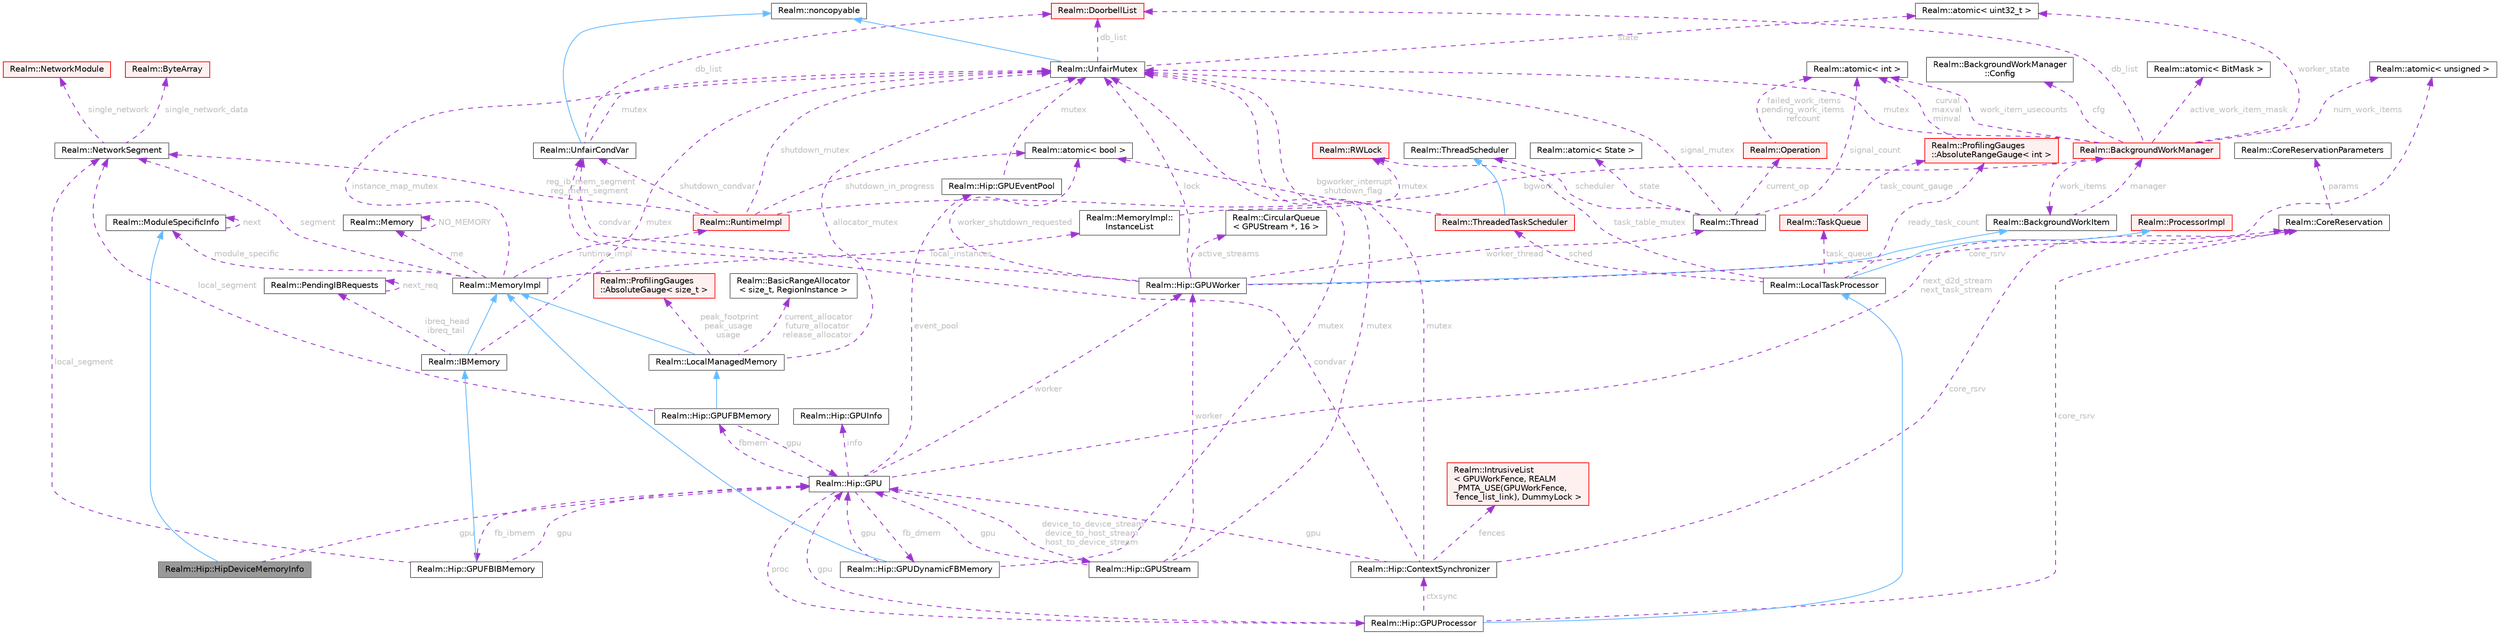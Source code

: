 digraph "Realm::Hip::HipDeviceMemoryInfo"
{
 // LATEX_PDF_SIZE
  bgcolor="transparent";
  edge [fontname=Helvetica,fontsize=10,labelfontname=Helvetica,labelfontsize=10];
  node [fontname=Helvetica,fontsize=10,shape=box,height=0.2,width=0.4];
  Node1 [id="Node000001",label="Realm::Hip::HipDeviceMemoryInfo",height=0.2,width=0.4,color="gray40", fillcolor="grey60", style="filled", fontcolor="black",tooltip=" "];
  Node2 -> Node1 [id="edge1_Node000001_Node000002",dir="back",color="steelblue1",style="solid",tooltip=" "];
  Node2 [id="Node000002",label="Realm::ModuleSpecificInfo",height=0.2,width=0.4,color="gray40", fillcolor="white", style="filled",URL="$classRealm_1_1ModuleSpecificInfo.html",tooltip=" "];
  Node2 -> Node2 [id="edge2_Node000002_Node000002",dir="back",color="darkorchid3",style="dashed",tooltip=" ",label=" next",fontcolor="grey" ];
  Node3 -> Node1 [id="edge3_Node000001_Node000003",dir="back",color="darkorchid3",style="dashed",tooltip=" ",label=" gpu",fontcolor="grey" ];
  Node3 [id="Node000003",label="Realm::Hip::GPU",height=0.2,width=0.4,color="gray40", fillcolor="white", style="filled",URL="$classRealm_1_1Hip_1_1GPU.html",tooltip=" "];
  Node4 -> Node3 [id="edge4_Node000003_Node000004",dir="back",color="darkorchid3",style="dashed",tooltip=" ",label=" info",fontcolor="grey" ];
  Node4 [id="Node000004",label="Realm::Hip::GPUInfo",height=0.2,width=0.4,color="gray40", fillcolor="white", style="filled",URL="$structRealm_1_1Hip_1_1GPUInfo.html",tooltip=" "];
  Node5 -> Node3 [id="edge5_Node000003_Node000005",dir="back",color="darkorchid3",style="dashed",tooltip=" ",label=" worker",fontcolor="grey" ];
  Node5 [id="Node000005",label="Realm::Hip::GPUWorker",height=0.2,width=0.4,color="gray40", fillcolor="white", style="filled",URL="$classRealm_1_1Hip_1_1GPUWorker.html",tooltip=" "];
  Node6 -> Node5 [id="edge6_Node000005_Node000006",dir="back",color="steelblue1",style="solid",tooltip=" "];
  Node6 [id="Node000006",label="Realm::BackgroundWorkItem",height=0.2,width=0.4,color="gray40", fillcolor="white", style="filled",URL="$classRealm_1_1BackgroundWorkItem.html",tooltip=" "];
  Node7 -> Node6 [id="edge7_Node000006_Node000007",dir="back",color="darkorchid3",style="dashed",tooltip=" ",label=" manager",fontcolor="grey" ];
  Node7 [id="Node000007",label="Realm::BackgroundWorkManager",height=0.2,width=0.4,color="red", fillcolor="#FFF0F0", style="filled",URL="$classRealm_1_1BackgroundWorkManager.html",tooltip=" "];
  Node8 -> Node7 [id="edge8_Node000007_Node000008",dir="back",color="darkorchid3",style="dashed",tooltip=" ",label=" cfg",fontcolor="grey" ];
  Node8 [id="Node000008",label="Realm::BackgroundWorkManager\l::Config",height=0.2,width=0.4,color="gray40", fillcolor="white", style="filled",URL="$structRealm_1_1BackgroundWorkManager_1_1Config.html",tooltip=" "];
  Node9 -> Node7 [id="edge9_Node000007_Node000009",dir="back",color="darkorchid3",style="dashed",tooltip=" ",label=" mutex",fontcolor="grey" ];
  Node9 [id="Node000009",label="Realm::UnfairMutex",height=0.2,width=0.4,color="gray40", fillcolor="white", style="filled",URL="$classRealm_1_1UnfairMutex.html",tooltip=" "];
  Node10 -> Node9 [id="edge10_Node000009_Node000010",dir="back",color="steelblue1",style="solid",tooltip=" "];
  Node10 [id="Node000010",label="Realm::noncopyable",height=0.2,width=0.4,color="gray40", fillcolor="white", style="filled",URL="$classRealm_1_1noncopyable.html",tooltip=" "];
  Node11 -> Node9 [id="edge11_Node000009_Node000011",dir="back",color="darkorchid3",style="dashed",tooltip=" ",label=" state",fontcolor="grey" ];
  Node11 [id="Node000011",label="Realm::atomic\< uint32_t \>",height=0.2,width=0.4,color="gray40", fillcolor="white", style="filled",URL="$classRealm_1_1atomic.html",tooltip=" "];
  Node12 -> Node9 [id="edge12_Node000009_Node000012",dir="back",color="darkorchid3",style="dashed",tooltip=" ",label=" db_list",fontcolor="grey" ];
  Node12 [id="Node000012",label="Realm::DoorbellList",height=0.2,width=0.4,color="red", fillcolor="#FFF0F0", style="filled",URL="$classRealm_1_1DoorbellList.html",tooltip=" "];
  Node14 -> Node7 [id="edge13_Node000007_Node000014",dir="back",color="darkorchid3",style="dashed",tooltip=" ",label=" num_work_items",fontcolor="grey" ];
  Node14 [id="Node000014",label="Realm::atomic\< unsigned \>",height=0.2,width=0.4,color="gray40", fillcolor="white", style="filled",URL="$classRealm_1_1atomic.html",tooltip=" "];
  Node15 -> Node7 [id="edge14_Node000007_Node000015",dir="back",color="darkorchid3",style="dashed",tooltip=" ",label=" active_work_item_mask",fontcolor="grey" ];
  Node15 [id="Node000015",label="Realm::atomic\< BitMask \>",height=0.2,width=0.4,color="gray40", fillcolor="white", style="filled",URL="$classRealm_1_1atomic.html",tooltip=" "];
  Node16 -> Node7 [id="edge15_Node000007_Node000016",dir="back",color="darkorchid3",style="dashed",tooltip=" ",label=" work_item_usecounts",fontcolor="grey" ];
  Node16 [id="Node000016",label="Realm::atomic\< int \>",height=0.2,width=0.4,color="gray40", fillcolor="white", style="filled",URL="$classRealm_1_1atomic.html",tooltip=" "];
  Node6 -> Node7 [id="edge16_Node000007_Node000006",dir="back",color="darkorchid3",style="dashed",tooltip=" ",label=" work_items",fontcolor="grey" ];
  Node11 -> Node7 [id="edge17_Node000007_Node000011",dir="back",color="darkorchid3",style="dashed",tooltip=" ",label=" worker_state",fontcolor="grey" ];
  Node12 -> Node7 [id="edge18_Node000007_Node000012",dir="back",color="darkorchid3",style="dashed",tooltip=" ",label=" db_list",fontcolor="grey" ];
  Node9 -> Node5 [id="edge19_Node000005_Node000009",dir="back",color="darkorchid3",style="dashed",tooltip=" ",label=" lock",fontcolor="grey" ];
  Node19 -> Node5 [id="edge20_Node000005_Node000019",dir="back",color="darkorchid3",style="dashed",tooltip=" ",label=" condvar",fontcolor="grey" ];
  Node19 [id="Node000019",label="Realm::UnfairCondVar",height=0.2,width=0.4,color="gray40", fillcolor="white", style="filled",URL="$classRealm_1_1UnfairCondVar.html",tooltip=" "];
  Node10 -> Node19 [id="edge21_Node000019_Node000010",dir="back",color="steelblue1",style="solid",tooltip=" "];
  Node9 -> Node19 [id="edge22_Node000019_Node000009",dir="back",color="darkorchid3",style="dashed",tooltip=" ",label=" mutex",fontcolor="grey" ];
  Node12 -> Node19 [id="edge23_Node000019_Node000012",dir="back",color="darkorchid3",style="dashed",tooltip=" ",label=" db_list",fontcolor="grey" ];
  Node20 -> Node5 [id="edge24_Node000005_Node000020",dir="back",color="darkorchid3",style="dashed",tooltip=" ",label=" active_streams",fontcolor="grey" ];
  Node20 [id="Node000020",label="Realm::CircularQueue\l\< GPUStream *, 16 \>",height=0.2,width=0.4,color="gray40", fillcolor="white", style="filled",URL="$classRealm_1_1CircularQueue.html",tooltip=" "];
  Node21 -> Node5 [id="edge25_Node000005_Node000021",dir="back",color="darkorchid3",style="dashed",tooltip=" ",label=" core_rsrv",fontcolor="grey" ];
  Node21 [id="Node000021",label="Realm::CoreReservation",height=0.2,width=0.4,color="gray40", fillcolor="white", style="filled",URL="$classRealm_1_1CoreReservation.html",tooltip=" "];
  Node22 -> Node21 [id="edge26_Node000021_Node000022",dir="back",color="darkorchid3",style="dashed",tooltip=" ",label=" params",fontcolor="grey" ];
  Node22 [id="Node000022",label="Realm::CoreReservationParameters",height=0.2,width=0.4,color="gray40", fillcolor="white", style="filled",URL="$classRealm_1_1CoreReservationParameters.html",tooltip=" "];
  Node23 -> Node5 [id="edge27_Node000005_Node000023",dir="back",color="darkorchid3",style="dashed",tooltip=" ",label=" worker_thread",fontcolor="grey" ];
  Node23 [id="Node000023",label="Realm::Thread",height=0.2,width=0.4,color="gray40", fillcolor="white", style="filled",URL="$classRealm_1_1Thread.html",tooltip=" "];
  Node24 -> Node23 [id="edge28_Node000023_Node000024",dir="back",color="darkorchid3",style="dashed",tooltip=" ",label=" state",fontcolor="grey" ];
  Node24 [id="Node000024",label="Realm::atomic\< State \>",height=0.2,width=0.4,color="gray40", fillcolor="white", style="filled",URL="$classRealm_1_1atomic.html",tooltip=" "];
  Node25 -> Node23 [id="edge29_Node000023_Node000025",dir="back",color="darkorchid3",style="dashed",tooltip=" ",label=" scheduler",fontcolor="grey" ];
  Node25 [id="Node000025",label="Realm::ThreadScheduler",height=0.2,width=0.4,color="gray40", fillcolor="white", style="filled",URL="$classRealm_1_1ThreadScheduler.html",tooltip=" "];
  Node26 -> Node23 [id="edge30_Node000023_Node000026",dir="back",color="darkorchid3",style="dashed",tooltip=" ",label=" current_op",fontcolor="grey" ];
  Node26 [id="Node000026",label="Realm::Operation",height=0.2,width=0.4,color="red", fillcolor="#FFF0F0", style="filled",URL="$classRealm_1_1Operation.html",tooltip=" "];
  Node16 -> Node26 [id="edge31_Node000026_Node000016",dir="back",color="darkorchid3",style="dashed",tooltip=" ",label=" failed_work_items\npending_work_items\nrefcount",fontcolor="grey" ];
  Node16 -> Node23 [id="edge32_Node000023_Node000016",dir="back",color="darkorchid3",style="dashed",tooltip=" ",label=" signal_count",fontcolor="grey" ];
  Node9 -> Node23 [id="edge33_Node000023_Node000009",dir="back",color="darkorchid3",style="dashed",tooltip=" ",label=" signal_mutex",fontcolor="grey" ];
  Node59 -> Node5 [id="edge34_Node000005_Node000059",dir="back",color="darkorchid3",style="dashed",tooltip=" ",label=" worker_shutdown_requested",fontcolor="grey" ];
  Node59 [id="Node000059",label="Realm::atomic\< bool \>",height=0.2,width=0.4,color="gray40", fillcolor="white", style="filled",URL="$classRealm_1_1atomic.html",tooltip=" "];
  Node60 -> Node3 [id="edge35_Node000003_Node000060",dir="back",color="darkorchid3",style="dashed",tooltip=" ",label=" proc",fontcolor="grey" ];
  Node60 [id="Node000060",label="Realm::Hip::GPUProcessor",height=0.2,width=0.4,color="gray40", fillcolor="white", style="filled",URL="$classRealm_1_1Hip_1_1GPUProcessor.html",tooltip=" "];
  Node61 -> Node60 [id="edge36_Node000060_Node000061",dir="back",color="steelblue1",style="solid",tooltip=" "];
  Node61 [id="Node000061",label="Realm::LocalTaskProcessor",height=0.2,width=0.4,color="gray40", fillcolor="white", style="filled",URL="$classRealm_1_1LocalTaskProcessor.html",tooltip=" "];
  Node31 -> Node61 [id="edge37_Node000061_Node000031",dir="back",color="steelblue1",style="solid",tooltip=" "];
  Node31 [id="Node000031",label="Realm::ProcessorImpl",height=0.2,width=0.4,color="red", fillcolor="#FFF0F0", style="filled",URL="$classRealm_1_1ProcessorImpl.html",tooltip=" "];
  Node62 -> Node61 [id="edge38_Node000061_Node000062",dir="back",color="darkorchid3",style="dashed",tooltip=" ",label=" sched",fontcolor="grey" ];
  Node62 [id="Node000062",label="Realm::ThreadedTaskScheduler",height=0.2,width=0.4,color="red", fillcolor="#FFF0F0", style="filled",URL="$classRealm_1_1ThreadedTaskScheduler.html",tooltip=" "];
  Node25 -> Node62 [id="edge39_Node000062_Node000025",dir="back",color="steelblue1",style="solid",tooltip=" "];
  Node59 -> Node62 [id="edge40_Node000062_Node000059",dir="back",color="darkorchid3",style="dashed",tooltip=" ",label=" bgworker_interrupt\nshutdown_flag",fontcolor="grey" ];
  Node82 -> Node61 [id="edge41_Node000061_Node000082",dir="back",color="darkorchid3",style="dashed",tooltip=" ",label=" task_queue",fontcolor="grey" ];
  Node82 [id="Node000082",label="Realm::TaskQueue",height=0.2,width=0.4,color="red", fillcolor="#FFF0F0", style="filled",URL="$classRealm_1_1TaskQueue.html",tooltip=" "];
  Node69 -> Node82 [id="edge42_Node000082_Node000069",dir="back",color="darkorchid3",style="dashed",tooltip=" ",label=" task_count_gauge",fontcolor="grey" ];
  Node69 [id="Node000069",label="Realm::ProfilingGauges\l::AbsoluteRangeGauge\< int \>",height=0.2,width=0.4,color="red", fillcolor="#FFF0F0", style="filled",URL="$classRealm_1_1ProfilingGauges_1_1AbsoluteRangeGauge.html",tooltip=" "];
  Node16 -> Node69 [id="edge43_Node000069_Node000016",dir="back",color="darkorchid3",style="dashed",tooltip=" ",label=" curval\nmaxval\nminval",fontcolor="grey" ];
  Node69 -> Node61 [id="edge44_Node000061_Node000069",dir="back",color="darkorchid3",style="dashed",tooltip=" ",label=" ready_task_count",fontcolor="grey" ];
  Node90 -> Node61 [id="edge45_Node000061_Node000090",dir="back",color="darkorchid3",style="dashed",tooltip=" ",label=" task_table_mutex",fontcolor="grey" ];
  Node90 [id="Node000090",label="Realm::RWLock",height=0.2,width=0.4,color="red", fillcolor="#FFF0F0", style="filled",URL="$classRealm_1_1RWLock.html",tooltip=" "];
  Node3 -> Node60 [id="edge46_Node000060_Node000003",dir="back",color="darkorchid3",style="dashed",tooltip=" ",label=" gpu",fontcolor="grey" ];
  Node93 -> Node60 [id="edge47_Node000060_Node000093",dir="back",color="darkorchid3",style="dashed",tooltip=" ",label=" ctxsync",fontcolor="grey" ];
  Node93 [id="Node000093",label="Realm::Hip::ContextSynchronizer",height=0.2,width=0.4,color="gray40", fillcolor="white", style="filled",URL="$classRealm_1_1Hip_1_1ContextSynchronizer.html",tooltip=" "];
  Node3 -> Node93 [id="edge48_Node000093_Node000003",dir="back",color="darkorchid3",style="dashed",tooltip=" ",label=" gpu",fontcolor="grey" ];
  Node9 -> Node93 [id="edge49_Node000093_Node000009",dir="back",color="darkorchid3",style="dashed",tooltip=" ",label=" mutex",fontcolor="grey" ];
  Node19 -> Node93 [id="edge50_Node000093_Node000019",dir="back",color="darkorchid3",style="dashed",tooltip=" ",label=" condvar",fontcolor="grey" ];
  Node94 -> Node93 [id="edge51_Node000093_Node000094",dir="back",color="darkorchid3",style="dashed",tooltip=" ",label=" fences",fontcolor="grey" ];
  Node94 [id="Node000094",label="Realm::IntrusiveList\l\< GPUWorkFence, REALM\l_PMTA_USE(GPUWorkFence,\l fence_list_link), DummyLock \>",height=0.2,width=0.4,color="red", fillcolor="#FFF0F0", style="filled",URL="$classRealm_1_1IntrusiveList.html",tooltip=" "];
  Node21 -> Node93 [id="edge52_Node000093_Node000021",dir="back",color="darkorchid3",style="dashed",tooltip=" ",label=" core_rsrv",fontcolor="grey" ];
  Node21 -> Node60 [id="edge53_Node000060_Node000021",dir="back",color="darkorchid3",style="dashed",tooltip=" ",label=" core_rsrv",fontcolor="grey" ];
  Node142 -> Node3 [id="edge54_Node000003_Node000142",dir="back",color="darkorchid3",style="dashed",tooltip=" ",label=" fbmem",fontcolor="grey" ];
  Node142 [id="Node000142",label="Realm::Hip::GPUFBMemory",height=0.2,width=0.4,color="gray40", fillcolor="white", style="filled",URL="$classRealm_1_1Hip_1_1GPUFBMemory.html",tooltip=" "];
  Node105 -> Node142 [id="edge55_Node000142_Node000105",dir="back",color="steelblue1",style="solid",tooltip=" "];
  Node105 [id="Node000105",label="Realm::LocalManagedMemory",height=0.2,width=0.4,color="gray40", fillcolor="white", style="filled",URL="$classRealm_1_1LocalManagedMemory.html",tooltip=" "];
  Node106 -> Node105 [id="edge56_Node000105_Node000106",dir="back",color="steelblue1",style="solid",tooltip=" "];
  Node106 [id="Node000106",label="Realm::MemoryImpl",height=0.2,width=0.4,color="gray40", fillcolor="white", style="filled",URL="$classRealm_1_1MemoryImpl.html",tooltip=" "];
  Node107 -> Node106 [id="edge57_Node000106_Node000107",dir="back",color="darkorchid3",style="dashed",tooltip=" ",label=" me",fontcolor="grey" ];
  Node107 [id="Node000107",label="Realm::Memory",height=0.2,width=0.4,color="gray40", fillcolor="white", style="filled",URL="$classRealm_1_1Memory.html",tooltip=" "];
  Node107 -> Node107 [id="edge58_Node000107_Node000107",dir="back",color="darkorchid3",style="dashed",tooltip=" ",label=" NO_MEMORY",fontcolor="grey" ];
  Node108 -> Node106 [id="edge59_Node000106_Node000108",dir="back",color="darkorchid3",style="dashed",tooltip=" ",label=" segment",fontcolor="grey" ];
  Node108 [id="Node000108",label="Realm::NetworkSegment",height=0.2,width=0.4,color="gray40", fillcolor="white", style="filled",URL="$classRealm_1_1NetworkSegment.html",tooltip=" "];
  Node109 -> Node108 [id="edge60_Node000108_Node000109",dir="back",color="darkorchid3",style="dashed",tooltip=" ",label=" single_network",fontcolor="grey" ];
  Node109 [id="Node000109",label="Realm::NetworkModule",height=0.2,width=0.4,color="red", fillcolor="#FFF0F0", style="filled",URL="$classRealm_1_1NetworkModule.html",tooltip=" "];
  Node51 -> Node108 [id="edge61_Node000108_Node000051",dir="back",color="darkorchid3",style="dashed",tooltip=" ",label=" single_network_data",fontcolor="grey" ];
  Node51 [id="Node000051",label="Realm::ByteArray",height=0.2,width=0.4,color="red", fillcolor="#FFF0F0", style="filled",URL="$classRealm_1_1ByteArray.html",tooltip=" "];
  Node2 -> Node106 [id="edge62_Node000106_Node000002",dir="back",color="darkorchid3",style="dashed",tooltip=" ",label=" module_specific",fontcolor="grey" ];
  Node9 -> Node106 [id="edge63_Node000106_Node000009",dir="back",color="darkorchid3",style="dashed",tooltip=" ",label=" instance_map_mutex",fontcolor="grey" ];
  Node111 -> Node106 [id="edge64_Node000106_Node000111",dir="back",color="darkorchid3",style="dashed",tooltip=" ",label=" local_instances",fontcolor="grey" ];
  Node111 [id="Node000111",label="Realm::MemoryImpl::\lInstanceList",height=0.2,width=0.4,color="gray40", fillcolor="white", style="filled",URL="$structRealm_1_1MemoryImpl_1_1InstanceList.html",tooltip=" "];
  Node90 -> Node111 [id="edge65_Node000111_Node000090",dir="back",color="darkorchid3",style="dashed",tooltip=" ",label=" mutex",fontcolor="grey" ];
  Node112 -> Node106 [id="edge66_Node000106_Node000112",dir="back",color="darkorchid3",style="dashed",tooltip=" ",label=" runtime_impl",fontcolor="grey" ];
  Node112 [id="Node000112",label="Realm::RuntimeImpl",height=0.2,width=0.4,color="red", fillcolor="#FFF0F0", style="filled",URL="$classRealm_1_1RuntimeImpl.html",tooltip=" "];
  Node9 -> Node112 [id="edge67_Node000112_Node000009",dir="back",color="darkorchid3",style="dashed",tooltip=" ",label=" shutdown_mutex",fontcolor="grey" ];
  Node19 -> Node112 [id="edge68_Node000112_Node000019",dir="back",color="darkorchid3",style="dashed",tooltip=" ",label=" shutdown_condvar",fontcolor="grey" ];
  Node59 -> Node112 [id="edge69_Node000112_Node000059",dir="back",color="darkorchid3",style="dashed",tooltip=" ",label=" shutdown_in_progress",fontcolor="grey" ];
  Node7 -> Node112 [id="edge70_Node000112_Node000007",dir="back",color="darkorchid3",style="dashed",tooltip=" ",label=" bgwork",fontcolor="grey" ];
  Node108 -> Node112 [id="edge71_Node000112_Node000108",dir="back",color="darkorchid3",style="dashed",tooltip=" ",label=" reg_ib_mem_segment\nreg_mem_segment",fontcolor="grey" ];
  Node9 -> Node105 [id="edge72_Node000105_Node000009",dir="back",color="darkorchid3",style="dashed",tooltip=" ",label=" allocator_mutex",fontcolor="grey" ];
  Node133 -> Node105 [id="edge73_Node000105_Node000133",dir="back",color="darkorchid3",style="dashed",tooltip=" ",label=" current_allocator\nfuture_allocator\nrelease_allocator",fontcolor="grey" ];
  Node133 [id="Node000133",label="Realm::BasicRangeAllocator\l\< size_t, RegionInstance \>",height=0.2,width=0.4,color="gray40", fillcolor="white", style="filled",URL="$classRealm_1_1BasicRangeAllocator.html",tooltip=" "];
  Node134 -> Node105 [id="edge74_Node000105_Node000134",dir="back",color="darkorchid3",style="dashed",tooltip=" ",label=" peak_footprint\npeak_usage\nusage",fontcolor="grey" ];
  Node134 [id="Node000134",label="Realm::ProfilingGauges\l::AbsoluteGauge\< size_t \>",height=0.2,width=0.4,color="red", fillcolor="#FFF0F0", style="filled",URL="$classRealm_1_1ProfilingGauges_1_1AbsoluteGauge.html",tooltip=" "];
  Node3 -> Node142 [id="edge75_Node000142_Node000003",dir="back",color="darkorchid3",style="dashed",tooltip=" ",label=" gpu",fontcolor="grey" ];
  Node108 -> Node142 [id="edge76_Node000142_Node000108",dir="back",color="darkorchid3",style="dashed",tooltip=" ",label=" local_segment",fontcolor="grey" ];
  Node143 -> Node3 [id="edge77_Node000003_Node000143",dir="back",color="darkorchid3",style="dashed",tooltip=" ",label=" fb_dmem",fontcolor="grey" ];
  Node143 [id="Node000143",label="Realm::Hip::GPUDynamicFBMemory",height=0.2,width=0.4,color="gray40", fillcolor="white", style="filled",URL="$classRealm_1_1Hip_1_1GPUDynamicFBMemory.html",tooltip=" "];
  Node106 -> Node143 [id="edge78_Node000143_Node000106",dir="back",color="steelblue1",style="solid",tooltip=" "];
  Node3 -> Node143 [id="edge79_Node000143_Node000003",dir="back",color="darkorchid3",style="dashed",tooltip=" ",label=" gpu",fontcolor="grey" ];
  Node9 -> Node143 [id="edge80_Node000143_Node000009",dir="back",color="darkorchid3",style="dashed",tooltip=" ",label=" mutex",fontcolor="grey" ];
  Node144 -> Node3 [id="edge81_Node000003_Node000144",dir="back",color="darkorchid3",style="dashed",tooltip=" ",label=" fb_ibmem",fontcolor="grey" ];
  Node144 [id="Node000144",label="Realm::Hip::GPUFBIBMemory",height=0.2,width=0.4,color="gray40", fillcolor="white", style="filled",URL="$classRealm_1_1Hip_1_1GPUFBIBMemory.html",tooltip=" "];
  Node137 -> Node144 [id="edge82_Node000144_Node000137",dir="back",color="steelblue1",style="solid",tooltip=" "];
  Node137 [id="Node000137",label="Realm::IBMemory",height=0.2,width=0.4,color="gray40", fillcolor="white", style="filled",URL="$classRealm_1_1IBMemory.html",tooltip=" "];
  Node106 -> Node137 [id="edge83_Node000137_Node000106",dir="back",color="steelblue1",style="solid",tooltip=" "];
  Node9 -> Node137 [id="edge84_Node000137_Node000009",dir="back",color="darkorchid3",style="dashed",tooltip=" ",label=" mutex",fontcolor="grey" ];
  Node138 -> Node137 [id="edge85_Node000137_Node000138",dir="back",color="darkorchid3",style="dashed",tooltip=" ",label=" ibreq_head\nibreq_tail",fontcolor="grey" ];
  Node138 [id="Node000138",label="Realm::PendingIBRequests",height=0.2,width=0.4,color="gray40", fillcolor="white", style="filled",URL="$classRealm_1_1PendingIBRequests.html",tooltip=" "];
  Node138 -> Node138 [id="edge86_Node000138_Node000138",dir="back",color="darkorchid3",style="dashed",tooltip=" ",label=" next_req",fontcolor="grey" ];
  Node3 -> Node144 [id="edge87_Node000144_Node000003",dir="back",color="darkorchid3",style="dashed",tooltip=" ",label=" gpu",fontcolor="grey" ];
  Node108 -> Node144 [id="edge88_Node000144_Node000108",dir="back",color="darkorchid3",style="dashed",tooltip=" ",label=" local_segment",fontcolor="grey" ];
  Node145 -> Node3 [id="edge89_Node000003_Node000145",dir="back",color="darkorchid3",style="dashed",tooltip=" ",label=" device_to_device_stream\ndevice_to_host_stream\nhost_to_device_stream",fontcolor="grey" ];
  Node145 [id="Node000145",label="Realm::Hip::GPUStream",height=0.2,width=0.4,color="gray40", fillcolor="white", style="filled",URL="$classRealm_1_1Hip_1_1GPUStream.html",tooltip=" "];
  Node3 -> Node145 [id="edge90_Node000145_Node000003",dir="back",color="darkorchid3",style="dashed",tooltip=" ",label=" gpu",fontcolor="grey" ];
  Node5 -> Node145 [id="edge91_Node000145_Node000005",dir="back",color="darkorchid3",style="dashed",tooltip=" ",label=" worker",fontcolor="grey" ];
  Node9 -> Node145 [id="edge92_Node000145_Node000009",dir="back",color="darkorchid3",style="dashed",tooltip=" ",label=" mutex",fontcolor="grey" ];
  Node14 -> Node3 [id="edge93_Node000003_Node000014",dir="back",color="darkorchid3",style="dashed",tooltip=" ",label=" next_d2d_stream\nnext_task_stream",fontcolor="grey" ];
  Node146 -> Node3 [id="edge94_Node000003_Node000146",dir="back",color="darkorchid3",style="dashed",tooltip=" ",label=" event_pool",fontcolor="grey" ];
  Node146 [id="Node000146",label="Realm::Hip::GPUEventPool",height=0.2,width=0.4,color="gray40", fillcolor="white", style="filled",URL="$classRealm_1_1Hip_1_1GPUEventPool.html",tooltip=" "];
  Node9 -> Node146 [id="edge95_Node000146_Node000009",dir="back",color="darkorchid3",style="dashed",tooltip=" ",label=" mutex",fontcolor="grey" ];
}
